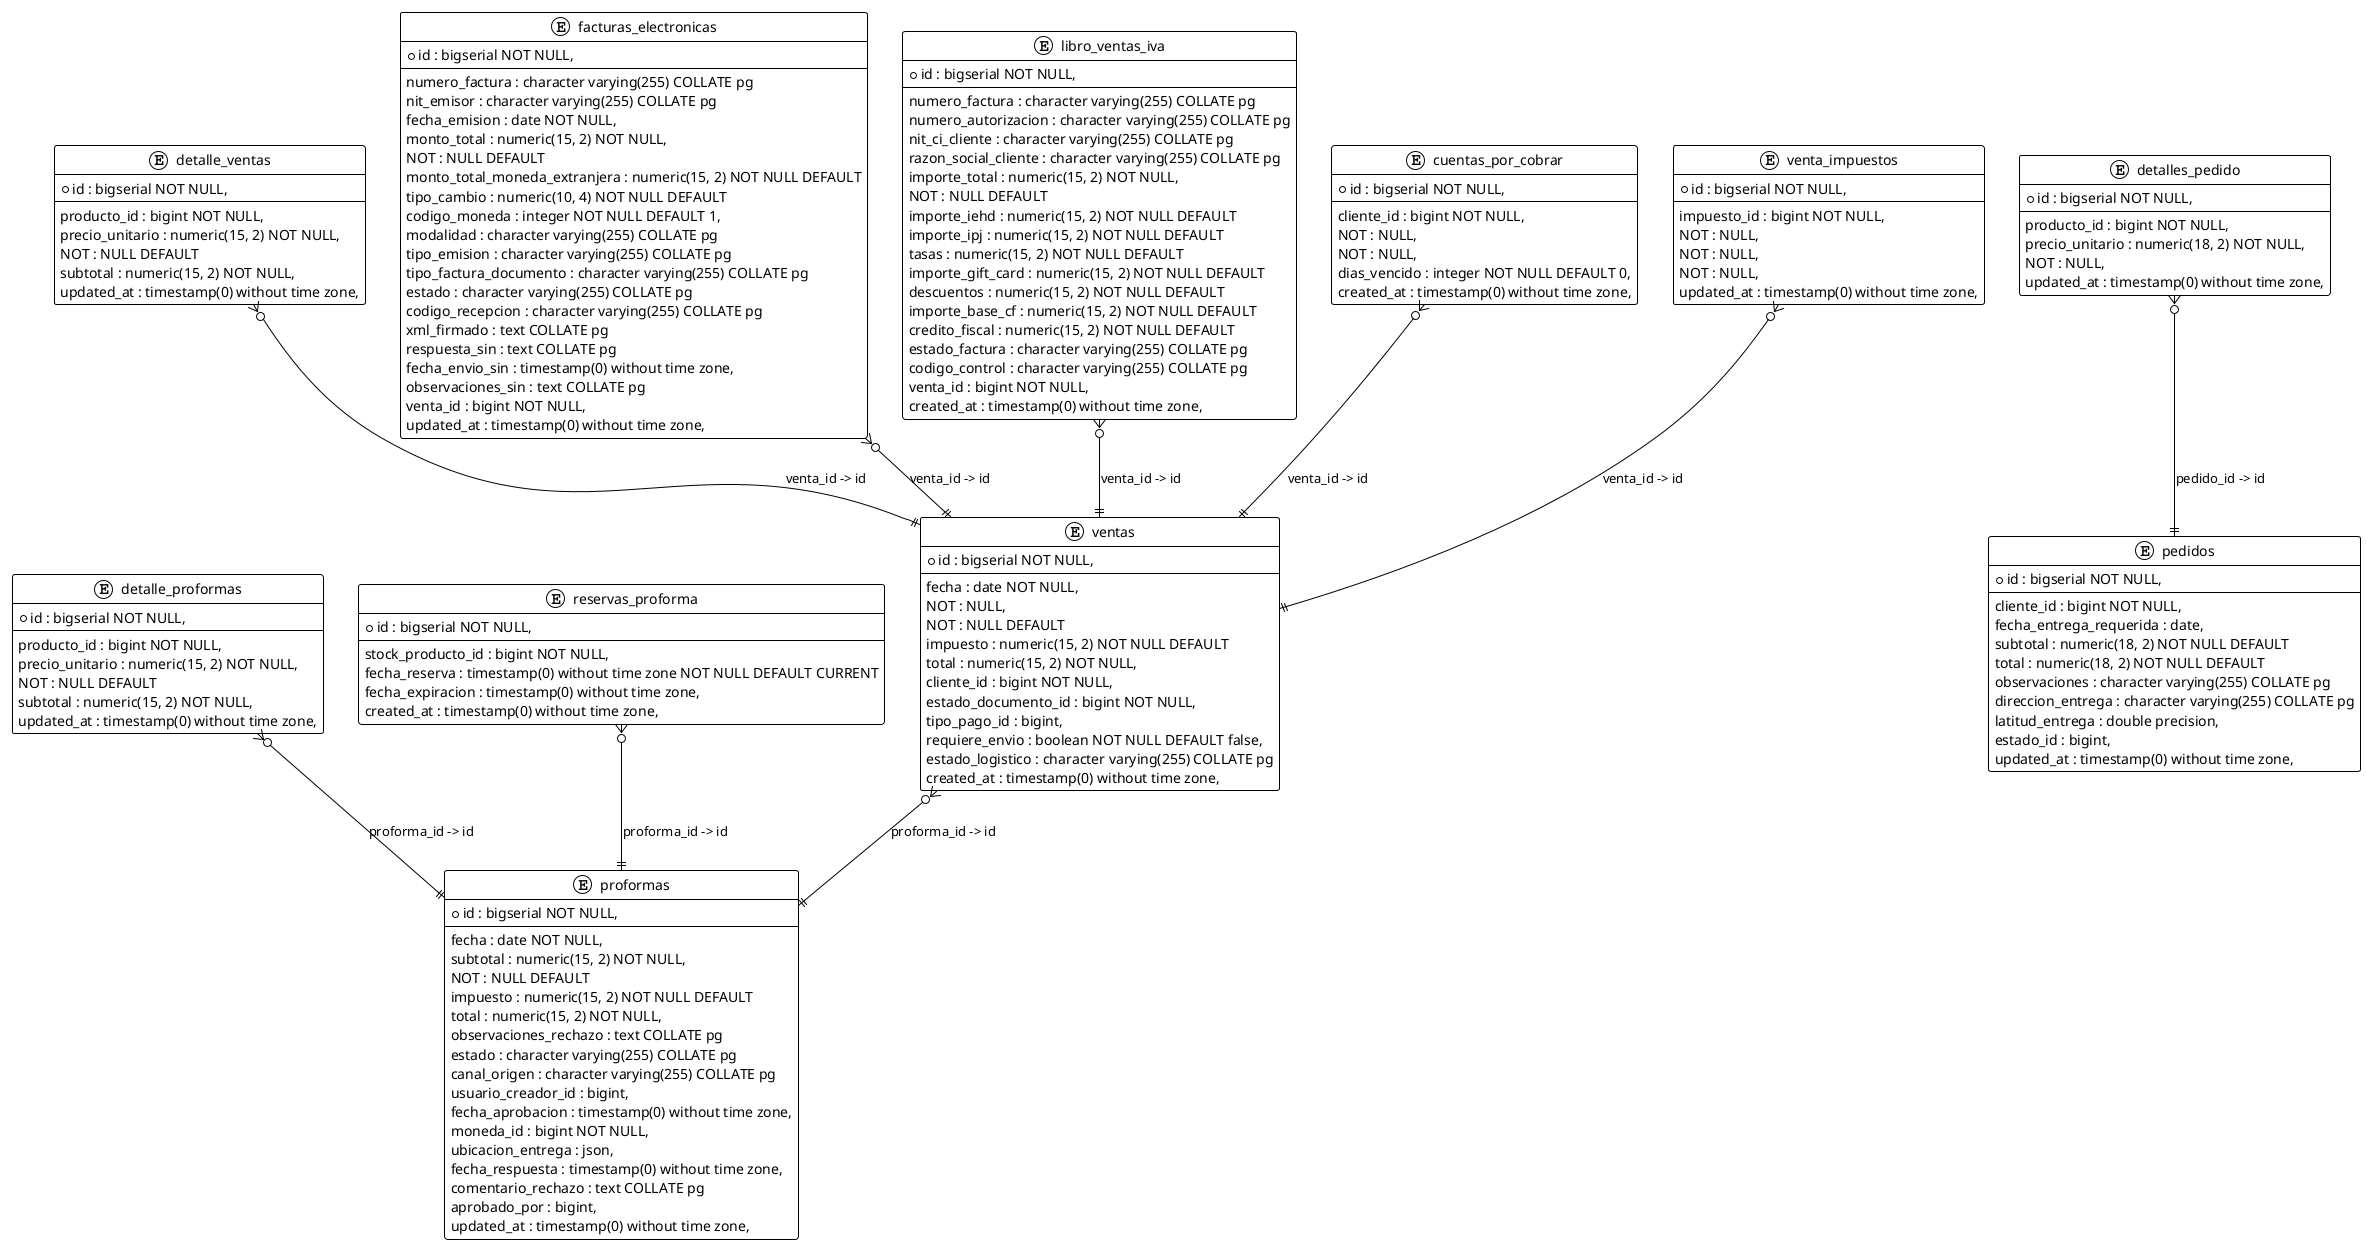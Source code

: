 @startuml
!theme plain

entity ventas {
  *id : bigserial NOT NULL,
  --
  fecha : date NOT NULL,
  NOT : NULL,
  NOT : NULL DEFAULT
  impuesto : numeric(15, 2) NOT NULL DEFAULT
  total : numeric(15, 2) NOT NULL,
  cliente_id : bigint NOT NULL,
  estado_documento_id : bigint NOT NULL,
  tipo_pago_id : bigint,
  requiere_envio : boolean NOT NULL DEFAULT false,
  estado_logistico : character varying(255) COLLATE pg
  created_at : timestamp(0) without time zone,
}

entity detalle_ventas {
  *id : bigserial NOT NULL,
  --
  producto_id : bigint NOT NULL,
  precio_unitario : numeric(15, 2) NOT NULL,
  NOT : NULL DEFAULT
  subtotal : numeric(15, 2) NOT NULL,
  updated_at : timestamp(0) without time zone,
}

entity proformas {
  *id : bigserial NOT NULL,
  --
  fecha : date NOT NULL,
  subtotal : numeric(15, 2) NOT NULL,
  NOT : NULL DEFAULT
  impuesto : numeric(15, 2) NOT NULL DEFAULT
  total : numeric(15, 2) NOT NULL,
  observaciones_rechazo : text COLLATE pg
  estado : character varying(255) COLLATE pg
  canal_origen : character varying(255) COLLATE pg
  usuario_creador_id : bigint,
  fecha_aprobacion : timestamp(0) without time zone,
  moneda_id : bigint NOT NULL,
  ubicacion_entrega : json,
  fecha_respuesta : timestamp(0) without time zone,
  comentario_rechazo : text COLLATE pg
  aprobado_por : bigint,
  updated_at : timestamp(0) without time zone,
}

entity detalle_proformas {
  *id : bigserial NOT NULL,
  --
  producto_id : bigint NOT NULL,
  precio_unitario : numeric(15, 2) NOT NULL,
  NOT : NULL DEFAULT
  subtotal : numeric(15, 2) NOT NULL,
  updated_at : timestamp(0) without time zone,
}

entity reservas_proforma {
  *id : bigserial NOT NULL,
  --
  stock_producto_id : bigint NOT NULL,
  fecha_reserva : timestamp(0) without time zone NOT NULL DEFAULT CURRENT
  fecha_expiracion : timestamp(0) without time zone,
  created_at : timestamp(0) without time zone,
}

entity pedidos {
  *id : bigserial NOT NULL,
  --
  cliente_id : bigint NOT NULL,
  fecha_entrega_requerida : date,
  subtotal : numeric(18, 2) NOT NULL DEFAULT
  total : numeric(18, 2) NOT NULL DEFAULT
  observaciones : character varying(255) COLLATE pg
  direccion_entrega : character varying(255) COLLATE pg
  latitud_entrega : double precision,
  estado_id : bigint,
  updated_at : timestamp(0) without time zone,
}

entity detalles_pedido {
  *id : bigserial NOT NULL,
  --
  producto_id : bigint NOT NULL,
  precio_unitario : numeric(18, 2) NOT NULL,
  NOT : NULL,
  updated_at : timestamp(0) without time zone,
}

entity facturas_electronicas {
  *id : bigserial NOT NULL,
  --
  numero_factura : character varying(255) COLLATE pg
  nit_emisor : character varying(255) COLLATE pg
  fecha_emision : date NOT NULL,
  monto_total : numeric(15, 2) NOT NULL,
  NOT : NULL DEFAULT
  monto_total_moneda_extranjera : numeric(15, 2) NOT NULL DEFAULT
  tipo_cambio : numeric(10, 4) NOT NULL DEFAULT
  codigo_moneda : integer NOT NULL DEFAULT 1,
  modalidad : character varying(255) COLLATE pg
  tipo_emision : character varying(255) COLLATE pg
  tipo_factura_documento : character varying(255) COLLATE pg
  estado : character varying(255) COLLATE pg
  codigo_recepcion : character varying(255) COLLATE pg
  xml_firmado : text COLLATE pg
  respuesta_sin : text COLLATE pg
  fecha_envio_sin : timestamp(0) without time zone,
  observaciones_sin : text COLLATE pg
  venta_id : bigint NOT NULL,
  updated_at : timestamp(0) without time zone,
}

entity libro_ventas_iva {
  *id : bigserial NOT NULL,
  --
  numero_factura : character varying(255) COLLATE pg
  numero_autorizacion : character varying(255) COLLATE pg
  nit_ci_cliente : character varying(255) COLLATE pg
  razon_social_cliente : character varying(255) COLLATE pg
  importe_total : numeric(15, 2) NOT NULL,
  NOT : NULL DEFAULT
  importe_iehd : numeric(15, 2) NOT NULL DEFAULT
  importe_ipj : numeric(15, 2) NOT NULL DEFAULT
  tasas : numeric(15, 2) NOT NULL DEFAULT
  importe_gift_card : numeric(15, 2) NOT NULL DEFAULT
  descuentos : numeric(15, 2) NOT NULL DEFAULT
  importe_base_cf : numeric(15, 2) NOT NULL DEFAULT
  credito_fiscal : numeric(15, 2) NOT NULL DEFAULT
  estado_factura : character varying(255) COLLATE pg
  codigo_control : character varying(255) COLLATE pg
  venta_id : bigint NOT NULL,
  created_at : timestamp(0) without time zone,
}

entity cuentas_por_cobrar {
  *id : bigserial NOT NULL,
  --
  cliente_id : bigint NOT NULL,
  NOT : NULL,
  NOT : NULL,
  dias_vencido : integer NOT NULL DEFAULT 0,
  created_at : timestamp(0) without time zone,
}

entity venta_impuestos {
  *id : bigserial NOT NULL,
  --
  impuesto_id : bigint NOT NULL,
  NOT : NULL,
  NOT : NULL,
  NOT : NULL,
  updated_at : timestamp(0) without time zone,
}

cuentas_por_cobrar }o--|| ventas : venta_id -> id
detalle_proformas }o--|| proformas : proforma_id -> id
detalle_ventas }o--|| ventas : venta_id -> id
detalles_pedido }o--|| pedidos : pedido_id -> id
facturas_electronicas }o--|| ventas : venta_id -> id
libro_ventas_iva }o--|| ventas : venta_id -> id
reservas_proforma }o--|| proformas : proforma_id -> id
venta_impuestos }o--|| ventas : venta_id -> id
ventas }o--|| proformas : proforma_id -> id
@enduml